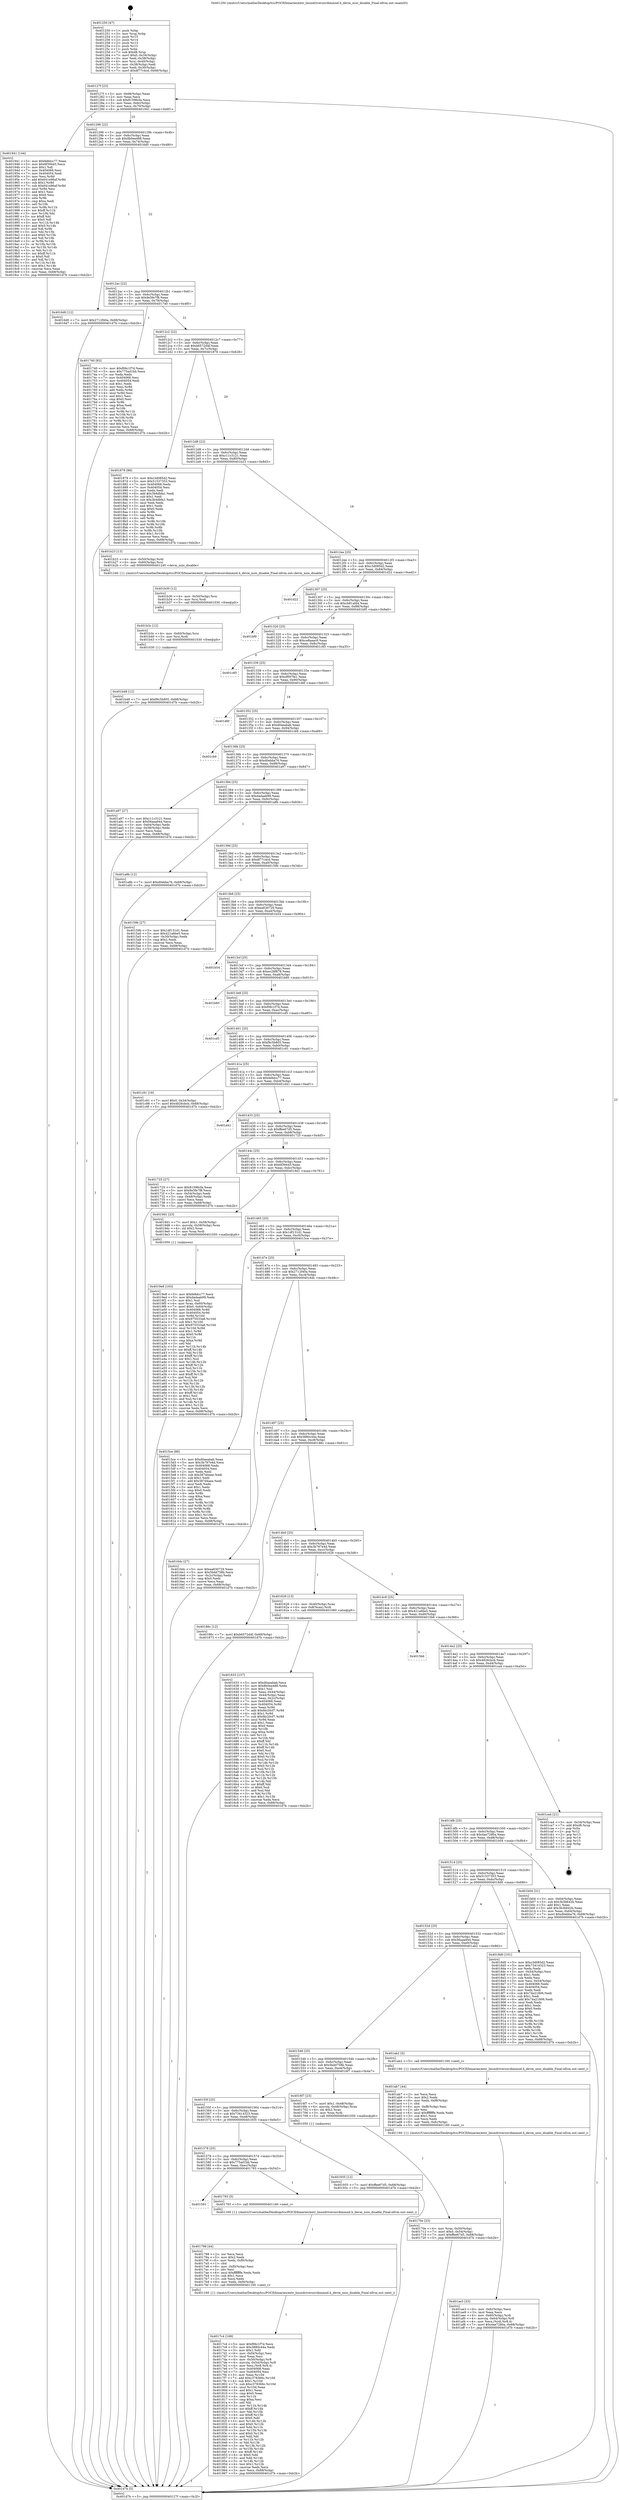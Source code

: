 digraph "0x401250" {
  label = "0x401250 (/mnt/c/Users/mathe/Desktop/tcc/POCII/binaries/extr_linuxdriversnvdimmnd.h_devm_nsio_disable_Final-ollvm.out::main(0))"
  labelloc = "t"
  node[shape=record]

  Entry [label="",width=0.3,height=0.3,shape=circle,fillcolor=black,style=filled]
  "0x40127f" [label="{
     0x40127f [23]\l
     | [instrs]\l
     &nbsp;&nbsp;0x40127f \<+3\>: mov -0x68(%rbp),%eax\l
     &nbsp;&nbsp;0x401282 \<+2\>: mov %eax,%ecx\l
     &nbsp;&nbsp;0x401284 \<+6\>: sub $0x81596cfa,%ecx\l
     &nbsp;&nbsp;0x40128a \<+3\>: mov %eax,-0x6c(%rbp)\l
     &nbsp;&nbsp;0x40128d \<+3\>: mov %ecx,-0x70(%rbp)\l
     &nbsp;&nbsp;0x401290 \<+6\>: je 0000000000401941 \<main+0x6f1\>\l
  }"]
  "0x401941" [label="{
     0x401941 [144]\l
     | [instrs]\l
     &nbsp;&nbsp;0x401941 \<+5\>: mov $0xfe8dcc77,%eax\l
     &nbsp;&nbsp;0x401946 \<+5\>: mov $0x6f39445,%ecx\l
     &nbsp;&nbsp;0x40194b \<+2\>: mov $0x1,%dl\l
     &nbsp;&nbsp;0x40194d \<+7\>: mov 0x404068,%esi\l
     &nbsp;&nbsp;0x401954 \<+7\>: mov 0x404054,%edi\l
     &nbsp;&nbsp;0x40195b \<+3\>: mov %esi,%r8d\l
     &nbsp;&nbsp;0x40195e \<+7\>: add $0x641e96af,%r8d\l
     &nbsp;&nbsp;0x401965 \<+4\>: sub $0x1,%r8d\l
     &nbsp;&nbsp;0x401969 \<+7\>: sub $0x641e96af,%r8d\l
     &nbsp;&nbsp;0x401970 \<+4\>: imul %r8d,%esi\l
     &nbsp;&nbsp;0x401974 \<+3\>: and $0x1,%esi\l
     &nbsp;&nbsp;0x401977 \<+3\>: cmp $0x0,%esi\l
     &nbsp;&nbsp;0x40197a \<+4\>: sete %r9b\l
     &nbsp;&nbsp;0x40197e \<+3\>: cmp $0xa,%edi\l
     &nbsp;&nbsp;0x401981 \<+4\>: setl %r10b\l
     &nbsp;&nbsp;0x401985 \<+3\>: mov %r9b,%r11b\l
     &nbsp;&nbsp;0x401988 \<+4\>: xor $0xff,%r11b\l
     &nbsp;&nbsp;0x40198c \<+3\>: mov %r10b,%bl\l
     &nbsp;&nbsp;0x40198f \<+3\>: xor $0xff,%bl\l
     &nbsp;&nbsp;0x401992 \<+3\>: xor $0x0,%dl\l
     &nbsp;&nbsp;0x401995 \<+3\>: mov %r11b,%r14b\l
     &nbsp;&nbsp;0x401998 \<+4\>: and $0x0,%r14b\l
     &nbsp;&nbsp;0x40199c \<+3\>: and %dl,%r9b\l
     &nbsp;&nbsp;0x40199f \<+3\>: mov %bl,%r15b\l
     &nbsp;&nbsp;0x4019a2 \<+4\>: and $0x0,%r15b\l
     &nbsp;&nbsp;0x4019a6 \<+3\>: and %dl,%r10b\l
     &nbsp;&nbsp;0x4019a9 \<+3\>: or %r9b,%r14b\l
     &nbsp;&nbsp;0x4019ac \<+3\>: or %r10b,%r15b\l
     &nbsp;&nbsp;0x4019af \<+3\>: xor %r15b,%r14b\l
     &nbsp;&nbsp;0x4019b2 \<+3\>: or %bl,%r11b\l
     &nbsp;&nbsp;0x4019b5 \<+4\>: xor $0xff,%r11b\l
     &nbsp;&nbsp;0x4019b9 \<+3\>: or $0x0,%dl\l
     &nbsp;&nbsp;0x4019bc \<+3\>: and %dl,%r11b\l
     &nbsp;&nbsp;0x4019bf \<+3\>: or %r11b,%r14b\l
     &nbsp;&nbsp;0x4019c2 \<+4\>: test $0x1,%r14b\l
     &nbsp;&nbsp;0x4019c6 \<+3\>: cmovne %ecx,%eax\l
     &nbsp;&nbsp;0x4019c9 \<+3\>: mov %eax,-0x68(%rbp)\l
     &nbsp;&nbsp;0x4019cc \<+5\>: jmp 0000000000401d7b \<main+0xb2b\>\l
  }"]
  "0x401296" [label="{
     0x401296 [22]\l
     | [instrs]\l
     &nbsp;&nbsp;0x401296 \<+5\>: jmp 000000000040129b \<main+0x4b\>\l
     &nbsp;&nbsp;0x40129b \<+3\>: mov -0x6c(%rbp),%eax\l
     &nbsp;&nbsp;0x40129e \<+5\>: sub $0x8b0ea488,%eax\l
     &nbsp;&nbsp;0x4012a3 \<+3\>: mov %eax,-0x74(%rbp)\l
     &nbsp;&nbsp;0x4012a6 \<+6\>: je 00000000004016d0 \<main+0x480\>\l
  }"]
  Exit [label="",width=0.3,height=0.3,shape=circle,fillcolor=black,style=filled,peripheries=2]
  "0x4016d0" [label="{
     0x4016d0 [12]\l
     | [instrs]\l
     &nbsp;&nbsp;0x4016d0 \<+7\>: movl $0x2712f40a,-0x68(%rbp)\l
     &nbsp;&nbsp;0x4016d7 \<+5\>: jmp 0000000000401d7b \<main+0xb2b\>\l
  }"]
  "0x4012ac" [label="{
     0x4012ac [22]\l
     | [instrs]\l
     &nbsp;&nbsp;0x4012ac \<+5\>: jmp 00000000004012b1 \<main+0x61\>\l
     &nbsp;&nbsp;0x4012b1 \<+3\>: mov -0x6c(%rbp),%eax\l
     &nbsp;&nbsp;0x4012b4 \<+5\>: sub $0x9e5fe7f8,%eax\l
     &nbsp;&nbsp;0x4012b9 \<+3\>: mov %eax,-0x78(%rbp)\l
     &nbsp;&nbsp;0x4012bc \<+6\>: je 0000000000401740 \<main+0x4f0\>\l
  }"]
  "0x401b48" [label="{
     0x401b48 [12]\l
     | [instrs]\l
     &nbsp;&nbsp;0x401b48 \<+7\>: movl $0xf9c5b805,-0x68(%rbp)\l
     &nbsp;&nbsp;0x401b4f \<+5\>: jmp 0000000000401d7b \<main+0xb2b\>\l
  }"]
  "0x401740" [label="{
     0x401740 [83]\l
     | [instrs]\l
     &nbsp;&nbsp;0x401740 \<+5\>: mov $0xf06c1f7d,%eax\l
     &nbsp;&nbsp;0x401745 \<+5\>: mov $0x775ad1bb,%ecx\l
     &nbsp;&nbsp;0x40174a \<+2\>: xor %edx,%edx\l
     &nbsp;&nbsp;0x40174c \<+7\>: mov 0x404068,%esi\l
     &nbsp;&nbsp;0x401753 \<+7\>: mov 0x404054,%edi\l
     &nbsp;&nbsp;0x40175a \<+3\>: sub $0x1,%edx\l
     &nbsp;&nbsp;0x40175d \<+3\>: mov %esi,%r8d\l
     &nbsp;&nbsp;0x401760 \<+3\>: add %edx,%r8d\l
     &nbsp;&nbsp;0x401763 \<+4\>: imul %r8d,%esi\l
     &nbsp;&nbsp;0x401767 \<+3\>: and $0x1,%esi\l
     &nbsp;&nbsp;0x40176a \<+3\>: cmp $0x0,%esi\l
     &nbsp;&nbsp;0x40176d \<+4\>: sete %r9b\l
     &nbsp;&nbsp;0x401771 \<+3\>: cmp $0xa,%edi\l
     &nbsp;&nbsp;0x401774 \<+4\>: setl %r10b\l
     &nbsp;&nbsp;0x401778 \<+3\>: mov %r9b,%r11b\l
     &nbsp;&nbsp;0x40177b \<+3\>: and %r10b,%r11b\l
     &nbsp;&nbsp;0x40177e \<+3\>: xor %r10b,%r9b\l
     &nbsp;&nbsp;0x401781 \<+3\>: or %r9b,%r11b\l
     &nbsp;&nbsp;0x401784 \<+4\>: test $0x1,%r11b\l
     &nbsp;&nbsp;0x401788 \<+3\>: cmovne %ecx,%eax\l
     &nbsp;&nbsp;0x40178b \<+3\>: mov %eax,-0x68(%rbp)\l
     &nbsp;&nbsp;0x40178e \<+5\>: jmp 0000000000401d7b \<main+0xb2b\>\l
  }"]
  "0x4012c2" [label="{
     0x4012c2 [22]\l
     | [instrs]\l
     &nbsp;&nbsp;0x4012c2 \<+5\>: jmp 00000000004012c7 \<main+0x77\>\l
     &nbsp;&nbsp;0x4012c7 \<+3\>: mov -0x6c(%rbp),%eax\l
     &nbsp;&nbsp;0x4012ca \<+5\>: sub $0xb6572d4f,%eax\l
     &nbsp;&nbsp;0x4012cf \<+3\>: mov %eax,-0x7c(%rbp)\l
     &nbsp;&nbsp;0x4012d2 \<+6\>: je 0000000000401878 \<main+0x628\>\l
  }"]
  "0x401b3c" [label="{
     0x401b3c [12]\l
     | [instrs]\l
     &nbsp;&nbsp;0x401b3c \<+4\>: mov -0x60(%rbp),%rsi\l
     &nbsp;&nbsp;0x401b40 \<+3\>: mov %rsi,%rdi\l
     &nbsp;&nbsp;0x401b43 \<+5\>: call 0000000000401030 \<free@plt\>\l
     | [calls]\l
     &nbsp;&nbsp;0x401030 \{1\} (unknown)\l
  }"]
  "0x401878" [label="{
     0x401878 [88]\l
     | [instrs]\l
     &nbsp;&nbsp;0x401878 \<+5\>: mov $0xc3d085d2,%eax\l
     &nbsp;&nbsp;0x40187d \<+5\>: mov $0x51537353,%ecx\l
     &nbsp;&nbsp;0x401882 \<+7\>: mov 0x404068,%edx\l
     &nbsp;&nbsp;0x401889 \<+7\>: mov 0x404054,%esi\l
     &nbsp;&nbsp;0x401890 \<+2\>: mov %edx,%edi\l
     &nbsp;&nbsp;0x401892 \<+6\>: add $0x3b4dbfa1,%edi\l
     &nbsp;&nbsp;0x401898 \<+3\>: sub $0x1,%edi\l
     &nbsp;&nbsp;0x40189b \<+6\>: sub $0x3b4dbfa1,%edi\l
     &nbsp;&nbsp;0x4018a1 \<+3\>: imul %edi,%edx\l
     &nbsp;&nbsp;0x4018a4 \<+3\>: and $0x1,%edx\l
     &nbsp;&nbsp;0x4018a7 \<+3\>: cmp $0x0,%edx\l
     &nbsp;&nbsp;0x4018aa \<+4\>: sete %r8b\l
     &nbsp;&nbsp;0x4018ae \<+3\>: cmp $0xa,%esi\l
     &nbsp;&nbsp;0x4018b1 \<+4\>: setl %r9b\l
     &nbsp;&nbsp;0x4018b5 \<+3\>: mov %r8b,%r10b\l
     &nbsp;&nbsp;0x4018b8 \<+3\>: and %r9b,%r10b\l
     &nbsp;&nbsp;0x4018bb \<+3\>: xor %r9b,%r8b\l
     &nbsp;&nbsp;0x4018be \<+3\>: or %r8b,%r10b\l
     &nbsp;&nbsp;0x4018c1 \<+4\>: test $0x1,%r10b\l
     &nbsp;&nbsp;0x4018c5 \<+3\>: cmovne %ecx,%eax\l
     &nbsp;&nbsp;0x4018c8 \<+3\>: mov %eax,-0x68(%rbp)\l
     &nbsp;&nbsp;0x4018cb \<+5\>: jmp 0000000000401d7b \<main+0xb2b\>\l
  }"]
  "0x4012d8" [label="{
     0x4012d8 [22]\l
     | [instrs]\l
     &nbsp;&nbsp;0x4012d8 \<+5\>: jmp 00000000004012dd \<main+0x8d\>\l
     &nbsp;&nbsp;0x4012dd \<+3\>: mov -0x6c(%rbp),%eax\l
     &nbsp;&nbsp;0x4012e0 \<+5\>: sub $0xc11c3121,%eax\l
     &nbsp;&nbsp;0x4012e5 \<+3\>: mov %eax,-0x80(%rbp)\l
     &nbsp;&nbsp;0x4012e8 \<+6\>: je 0000000000401b23 \<main+0x8d3\>\l
  }"]
  "0x401b30" [label="{
     0x401b30 [12]\l
     | [instrs]\l
     &nbsp;&nbsp;0x401b30 \<+4\>: mov -0x50(%rbp),%rsi\l
     &nbsp;&nbsp;0x401b34 \<+3\>: mov %rsi,%rdi\l
     &nbsp;&nbsp;0x401b37 \<+5\>: call 0000000000401030 \<free@plt\>\l
     | [calls]\l
     &nbsp;&nbsp;0x401030 \{1\} (unknown)\l
  }"]
  "0x401b23" [label="{
     0x401b23 [13]\l
     | [instrs]\l
     &nbsp;&nbsp;0x401b23 \<+4\>: mov -0x50(%rbp),%rdi\l
     &nbsp;&nbsp;0x401b27 \<+4\>: mov -0x60(%rbp),%rsi\l
     &nbsp;&nbsp;0x401b2b \<+5\>: call 0000000000401240 \<devm_nsio_disable\>\l
     | [calls]\l
     &nbsp;&nbsp;0x401240 \{1\} (/mnt/c/Users/mathe/Desktop/tcc/POCII/binaries/extr_linuxdriversnvdimmnd.h_devm_nsio_disable_Final-ollvm.out::devm_nsio_disable)\l
  }"]
  "0x4012ee" [label="{
     0x4012ee [25]\l
     | [instrs]\l
     &nbsp;&nbsp;0x4012ee \<+5\>: jmp 00000000004012f3 \<main+0xa3\>\l
     &nbsp;&nbsp;0x4012f3 \<+3\>: mov -0x6c(%rbp),%eax\l
     &nbsp;&nbsp;0x4012f6 \<+5\>: sub $0xc3d085d2,%eax\l
     &nbsp;&nbsp;0x4012fb \<+6\>: mov %eax,-0x84(%rbp)\l
     &nbsp;&nbsp;0x401301 \<+6\>: je 0000000000401d22 \<main+0xad2\>\l
  }"]
  "0x401ae3" [label="{
     0x401ae3 [33]\l
     | [instrs]\l
     &nbsp;&nbsp;0x401ae3 \<+6\>: mov -0xfc(%rbp),%ecx\l
     &nbsp;&nbsp;0x401ae9 \<+3\>: imul %eax,%ecx\l
     &nbsp;&nbsp;0x401aec \<+4\>: mov -0x60(%rbp),%rdi\l
     &nbsp;&nbsp;0x401af0 \<+4\>: movslq -0x64(%rbp),%r8\l
     &nbsp;&nbsp;0x401af4 \<+4\>: mov %ecx,(%rdi,%r8,4)\l
     &nbsp;&nbsp;0x401af8 \<+7\>: movl $0x4ae7280a,-0x68(%rbp)\l
     &nbsp;&nbsp;0x401aff \<+5\>: jmp 0000000000401d7b \<main+0xb2b\>\l
  }"]
  "0x401d22" [label="{
     0x401d22\l
  }", style=dashed]
  "0x401307" [label="{
     0x401307 [25]\l
     | [instrs]\l
     &nbsp;&nbsp;0x401307 \<+5\>: jmp 000000000040130c \<main+0xbc\>\l
     &nbsp;&nbsp;0x40130c \<+3\>: mov -0x6c(%rbp),%eax\l
     &nbsp;&nbsp;0x40130f \<+5\>: sub $0xcb81afd4,%eax\l
     &nbsp;&nbsp;0x401314 \<+6\>: mov %eax,-0x88(%rbp)\l
     &nbsp;&nbsp;0x40131a \<+6\>: je 0000000000401bf0 \<main+0x9a0\>\l
  }"]
  "0x401ab7" [label="{
     0x401ab7 [44]\l
     | [instrs]\l
     &nbsp;&nbsp;0x401ab7 \<+2\>: xor %ecx,%ecx\l
     &nbsp;&nbsp;0x401ab9 \<+5\>: mov $0x2,%edx\l
     &nbsp;&nbsp;0x401abe \<+6\>: mov %edx,-0xf8(%rbp)\l
     &nbsp;&nbsp;0x401ac4 \<+1\>: cltd\l
     &nbsp;&nbsp;0x401ac5 \<+6\>: mov -0xf8(%rbp),%esi\l
     &nbsp;&nbsp;0x401acb \<+2\>: idiv %esi\l
     &nbsp;&nbsp;0x401acd \<+6\>: imul $0xfffffffe,%edx,%edx\l
     &nbsp;&nbsp;0x401ad3 \<+3\>: sub $0x1,%ecx\l
     &nbsp;&nbsp;0x401ad6 \<+2\>: sub %ecx,%edx\l
     &nbsp;&nbsp;0x401ad8 \<+6\>: mov %edx,-0xfc(%rbp)\l
     &nbsp;&nbsp;0x401ade \<+5\>: call 0000000000401160 \<next_i\>\l
     | [calls]\l
     &nbsp;&nbsp;0x401160 \{1\} (/mnt/c/Users/mathe/Desktop/tcc/POCII/binaries/extr_linuxdriversnvdimmnd.h_devm_nsio_disable_Final-ollvm.out::next_i)\l
  }"]
  "0x401bf0" [label="{
     0x401bf0\l
  }", style=dashed]
  "0x401320" [label="{
     0x401320 [25]\l
     | [instrs]\l
     &nbsp;&nbsp;0x401320 \<+5\>: jmp 0000000000401325 \<main+0xd5\>\l
     &nbsp;&nbsp;0x401325 \<+3\>: mov -0x6c(%rbp),%eax\l
     &nbsp;&nbsp;0x401328 \<+5\>: sub $0xce8aaac9,%eax\l
     &nbsp;&nbsp;0x40132d \<+6\>: mov %eax,-0x8c(%rbp)\l
     &nbsp;&nbsp;0x401333 \<+6\>: je 0000000000401c85 \<main+0xa35\>\l
  }"]
  "0x4019e8" [label="{
     0x4019e8 [163]\l
     | [instrs]\l
     &nbsp;&nbsp;0x4019e8 \<+5\>: mov $0xfe8dcc77,%ecx\l
     &nbsp;&nbsp;0x4019ed \<+5\>: mov $0xdadaab99,%edx\l
     &nbsp;&nbsp;0x4019f2 \<+3\>: mov $0x1,%sil\l
     &nbsp;&nbsp;0x4019f5 \<+4\>: mov %rax,-0x60(%rbp)\l
     &nbsp;&nbsp;0x4019f9 \<+7\>: movl $0x0,-0x64(%rbp)\l
     &nbsp;&nbsp;0x401a00 \<+8\>: mov 0x404068,%r8d\l
     &nbsp;&nbsp;0x401a08 \<+8\>: mov 0x404054,%r9d\l
     &nbsp;&nbsp;0x401a10 \<+3\>: mov %r8d,%r10d\l
     &nbsp;&nbsp;0x401a13 \<+7\>: sub $0x975533a8,%r10d\l
     &nbsp;&nbsp;0x401a1a \<+4\>: sub $0x1,%r10d\l
     &nbsp;&nbsp;0x401a1e \<+7\>: add $0x975533a8,%r10d\l
     &nbsp;&nbsp;0x401a25 \<+4\>: imul %r10d,%r8d\l
     &nbsp;&nbsp;0x401a29 \<+4\>: and $0x1,%r8d\l
     &nbsp;&nbsp;0x401a2d \<+4\>: cmp $0x0,%r8d\l
     &nbsp;&nbsp;0x401a31 \<+4\>: sete %r11b\l
     &nbsp;&nbsp;0x401a35 \<+4\>: cmp $0xa,%r9d\l
     &nbsp;&nbsp;0x401a39 \<+3\>: setl %bl\l
     &nbsp;&nbsp;0x401a3c \<+3\>: mov %r11b,%r14b\l
     &nbsp;&nbsp;0x401a3f \<+4\>: xor $0xff,%r14b\l
     &nbsp;&nbsp;0x401a43 \<+3\>: mov %bl,%r15b\l
     &nbsp;&nbsp;0x401a46 \<+4\>: xor $0xff,%r15b\l
     &nbsp;&nbsp;0x401a4a \<+4\>: xor $0x1,%sil\l
     &nbsp;&nbsp;0x401a4e \<+3\>: mov %r14b,%r12b\l
     &nbsp;&nbsp;0x401a51 \<+4\>: and $0xff,%r12b\l
     &nbsp;&nbsp;0x401a55 \<+3\>: and %sil,%r11b\l
     &nbsp;&nbsp;0x401a58 \<+3\>: mov %r15b,%r13b\l
     &nbsp;&nbsp;0x401a5b \<+4\>: and $0xff,%r13b\l
     &nbsp;&nbsp;0x401a5f \<+3\>: and %sil,%bl\l
     &nbsp;&nbsp;0x401a62 \<+3\>: or %r11b,%r12b\l
     &nbsp;&nbsp;0x401a65 \<+3\>: or %bl,%r13b\l
     &nbsp;&nbsp;0x401a68 \<+3\>: xor %r13b,%r12b\l
     &nbsp;&nbsp;0x401a6b \<+3\>: or %r15b,%r14b\l
     &nbsp;&nbsp;0x401a6e \<+4\>: xor $0xff,%r14b\l
     &nbsp;&nbsp;0x401a72 \<+4\>: or $0x1,%sil\l
     &nbsp;&nbsp;0x401a76 \<+3\>: and %sil,%r14b\l
     &nbsp;&nbsp;0x401a79 \<+3\>: or %r14b,%r12b\l
     &nbsp;&nbsp;0x401a7c \<+4\>: test $0x1,%r12b\l
     &nbsp;&nbsp;0x401a80 \<+3\>: cmovne %edx,%ecx\l
     &nbsp;&nbsp;0x401a83 \<+3\>: mov %ecx,-0x68(%rbp)\l
     &nbsp;&nbsp;0x401a86 \<+5\>: jmp 0000000000401d7b \<main+0xb2b\>\l
  }"]
  "0x401c85" [label="{
     0x401c85\l
  }", style=dashed]
  "0x401339" [label="{
     0x401339 [25]\l
     | [instrs]\l
     &nbsp;&nbsp;0x401339 \<+5\>: jmp 000000000040133e \<main+0xee\>\l
     &nbsp;&nbsp;0x40133e \<+3\>: mov -0x6c(%rbp),%eax\l
     &nbsp;&nbsp;0x401341 \<+5\>: sub $0xcf097fe1,%eax\l
     &nbsp;&nbsp;0x401346 \<+6\>: mov %eax,-0x90(%rbp)\l
     &nbsp;&nbsp;0x40134c \<+6\>: je 0000000000401d6f \<main+0xb1f\>\l
  }"]
  "0x4017c4" [label="{
     0x4017c4 [168]\l
     | [instrs]\l
     &nbsp;&nbsp;0x4017c4 \<+5\>: mov $0xf06c1f7d,%ecx\l
     &nbsp;&nbsp;0x4017c9 \<+5\>: mov $0x3880c44a,%edx\l
     &nbsp;&nbsp;0x4017ce \<+3\>: mov $0x1,%dil\l
     &nbsp;&nbsp;0x4017d1 \<+6\>: mov -0xf4(%rbp),%esi\l
     &nbsp;&nbsp;0x4017d7 \<+3\>: imul %eax,%esi\l
     &nbsp;&nbsp;0x4017da \<+4\>: mov -0x50(%rbp),%r8\l
     &nbsp;&nbsp;0x4017de \<+4\>: movslq -0x54(%rbp),%r9\l
     &nbsp;&nbsp;0x4017e2 \<+4\>: mov %esi,(%r8,%r9,4)\l
     &nbsp;&nbsp;0x4017e6 \<+7\>: mov 0x404068,%eax\l
     &nbsp;&nbsp;0x4017ed \<+7\>: mov 0x404054,%esi\l
     &nbsp;&nbsp;0x4017f4 \<+3\>: mov %eax,%r10d\l
     &nbsp;&nbsp;0x4017f7 \<+7\>: add $0xc378366c,%r10d\l
     &nbsp;&nbsp;0x4017fe \<+4\>: sub $0x1,%r10d\l
     &nbsp;&nbsp;0x401802 \<+7\>: sub $0xc378366c,%r10d\l
     &nbsp;&nbsp;0x401809 \<+4\>: imul %r10d,%eax\l
     &nbsp;&nbsp;0x40180d \<+3\>: and $0x1,%eax\l
     &nbsp;&nbsp;0x401810 \<+3\>: cmp $0x0,%eax\l
     &nbsp;&nbsp;0x401813 \<+4\>: sete %r11b\l
     &nbsp;&nbsp;0x401817 \<+3\>: cmp $0xa,%esi\l
     &nbsp;&nbsp;0x40181a \<+3\>: setl %bl\l
     &nbsp;&nbsp;0x40181d \<+3\>: mov %r11b,%r14b\l
     &nbsp;&nbsp;0x401820 \<+4\>: xor $0xff,%r14b\l
     &nbsp;&nbsp;0x401824 \<+3\>: mov %bl,%r15b\l
     &nbsp;&nbsp;0x401827 \<+4\>: xor $0xff,%r15b\l
     &nbsp;&nbsp;0x40182b \<+4\>: xor $0x0,%dil\l
     &nbsp;&nbsp;0x40182f \<+3\>: mov %r14b,%r12b\l
     &nbsp;&nbsp;0x401832 \<+4\>: and $0x0,%r12b\l
     &nbsp;&nbsp;0x401836 \<+3\>: and %dil,%r11b\l
     &nbsp;&nbsp;0x401839 \<+3\>: mov %r15b,%r13b\l
     &nbsp;&nbsp;0x40183c \<+4\>: and $0x0,%r13b\l
     &nbsp;&nbsp;0x401840 \<+3\>: and %dil,%bl\l
     &nbsp;&nbsp;0x401843 \<+3\>: or %r11b,%r12b\l
     &nbsp;&nbsp;0x401846 \<+3\>: or %bl,%r13b\l
     &nbsp;&nbsp;0x401849 \<+3\>: xor %r13b,%r12b\l
     &nbsp;&nbsp;0x40184c \<+3\>: or %r15b,%r14b\l
     &nbsp;&nbsp;0x40184f \<+4\>: xor $0xff,%r14b\l
     &nbsp;&nbsp;0x401853 \<+4\>: or $0x0,%dil\l
     &nbsp;&nbsp;0x401857 \<+3\>: and %dil,%r14b\l
     &nbsp;&nbsp;0x40185a \<+3\>: or %r14b,%r12b\l
     &nbsp;&nbsp;0x40185d \<+4\>: test $0x1,%r12b\l
     &nbsp;&nbsp;0x401861 \<+3\>: cmovne %edx,%ecx\l
     &nbsp;&nbsp;0x401864 \<+3\>: mov %ecx,-0x68(%rbp)\l
     &nbsp;&nbsp;0x401867 \<+5\>: jmp 0000000000401d7b \<main+0xb2b\>\l
  }"]
  "0x401d6f" [label="{
     0x401d6f\l
  }", style=dashed]
  "0x401352" [label="{
     0x401352 [25]\l
     | [instrs]\l
     &nbsp;&nbsp;0x401352 \<+5\>: jmp 0000000000401357 \<main+0x107\>\l
     &nbsp;&nbsp;0x401357 \<+3\>: mov -0x6c(%rbp),%eax\l
     &nbsp;&nbsp;0x40135a \<+5\>: sub $0xd0aeabab,%eax\l
     &nbsp;&nbsp;0x40135f \<+6\>: mov %eax,-0x94(%rbp)\l
     &nbsp;&nbsp;0x401365 \<+6\>: je 0000000000401cb9 \<main+0xa69\>\l
  }"]
  "0x401798" [label="{
     0x401798 [44]\l
     | [instrs]\l
     &nbsp;&nbsp;0x401798 \<+2\>: xor %ecx,%ecx\l
     &nbsp;&nbsp;0x40179a \<+5\>: mov $0x2,%edx\l
     &nbsp;&nbsp;0x40179f \<+6\>: mov %edx,-0xf0(%rbp)\l
     &nbsp;&nbsp;0x4017a5 \<+1\>: cltd\l
     &nbsp;&nbsp;0x4017a6 \<+6\>: mov -0xf0(%rbp),%esi\l
     &nbsp;&nbsp;0x4017ac \<+2\>: idiv %esi\l
     &nbsp;&nbsp;0x4017ae \<+6\>: imul $0xfffffffe,%edx,%edx\l
     &nbsp;&nbsp;0x4017b4 \<+3\>: sub $0x1,%ecx\l
     &nbsp;&nbsp;0x4017b7 \<+2\>: sub %ecx,%edx\l
     &nbsp;&nbsp;0x4017b9 \<+6\>: mov %edx,-0xf4(%rbp)\l
     &nbsp;&nbsp;0x4017bf \<+5\>: call 0000000000401160 \<next_i\>\l
     | [calls]\l
     &nbsp;&nbsp;0x401160 \{1\} (/mnt/c/Users/mathe/Desktop/tcc/POCII/binaries/extr_linuxdriversnvdimmnd.h_devm_nsio_disable_Final-ollvm.out::next_i)\l
  }"]
  "0x401cb9" [label="{
     0x401cb9\l
  }", style=dashed]
  "0x40136b" [label="{
     0x40136b [25]\l
     | [instrs]\l
     &nbsp;&nbsp;0x40136b \<+5\>: jmp 0000000000401370 \<main+0x120\>\l
     &nbsp;&nbsp;0x401370 \<+3\>: mov -0x6c(%rbp),%eax\l
     &nbsp;&nbsp;0x401373 \<+5\>: sub $0xd0ebba76,%eax\l
     &nbsp;&nbsp;0x401378 \<+6\>: mov %eax,-0x98(%rbp)\l
     &nbsp;&nbsp;0x40137e \<+6\>: je 0000000000401a97 \<main+0x847\>\l
  }"]
  "0x401591" [label="{
     0x401591\l
  }", style=dashed]
  "0x401a97" [label="{
     0x401a97 [27]\l
     | [instrs]\l
     &nbsp;&nbsp;0x401a97 \<+5\>: mov $0xc11c3121,%eax\l
     &nbsp;&nbsp;0x401a9c \<+5\>: mov $0x56aaa944,%ecx\l
     &nbsp;&nbsp;0x401aa1 \<+3\>: mov -0x64(%rbp),%edx\l
     &nbsp;&nbsp;0x401aa4 \<+3\>: cmp -0x58(%rbp),%edx\l
     &nbsp;&nbsp;0x401aa7 \<+3\>: cmovl %ecx,%eax\l
     &nbsp;&nbsp;0x401aaa \<+3\>: mov %eax,-0x68(%rbp)\l
     &nbsp;&nbsp;0x401aad \<+5\>: jmp 0000000000401d7b \<main+0xb2b\>\l
  }"]
  "0x401384" [label="{
     0x401384 [25]\l
     | [instrs]\l
     &nbsp;&nbsp;0x401384 \<+5\>: jmp 0000000000401389 \<main+0x139\>\l
     &nbsp;&nbsp;0x401389 \<+3\>: mov -0x6c(%rbp),%eax\l
     &nbsp;&nbsp;0x40138c \<+5\>: sub $0xdadaab99,%eax\l
     &nbsp;&nbsp;0x401391 \<+6\>: mov %eax,-0x9c(%rbp)\l
     &nbsp;&nbsp;0x401397 \<+6\>: je 0000000000401a8b \<main+0x83b\>\l
  }"]
  "0x401793" [label="{
     0x401793 [5]\l
     | [instrs]\l
     &nbsp;&nbsp;0x401793 \<+5\>: call 0000000000401160 \<next_i\>\l
     | [calls]\l
     &nbsp;&nbsp;0x401160 \{1\} (/mnt/c/Users/mathe/Desktop/tcc/POCII/binaries/extr_linuxdriversnvdimmnd.h_devm_nsio_disable_Final-ollvm.out::next_i)\l
  }"]
  "0x401a8b" [label="{
     0x401a8b [12]\l
     | [instrs]\l
     &nbsp;&nbsp;0x401a8b \<+7\>: movl $0xd0ebba76,-0x68(%rbp)\l
     &nbsp;&nbsp;0x401a92 \<+5\>: jmp 0000000000401d7b \<main+0xb2b\>\l
  }"]
  "0x40139d" [label="{
     0x40139d [25]\l
     | [instrs]\l
     &nbsp;&nbsp;0x40139d \<+5\>: jmp 00000000004013a2 \<main+0x152\>\l
     &nbsp;&nbsp;0x4013a2 \<+3\>: mov -0x6c(%rbp),%eax\l
     &nbsp;&nbsp;0x4013a5 \<+5\>: sub $0xdf77c4cd,%eax\l
     &nbsp;&nbsp;0x4013aa \<+6\>: mov %eax,-0xa0(%rbp)\l
     &nbsp;&nbsp;0x4013b0 \<+6\>: je 000000000040159b \<main+0x34b\>\l
  }"]
  "0x401578" [label="{
     0x401578 [25]\l
     | [instrs]\l
     &nbsp;&nbsp;0x401578 \<+5\>: jmp 000000000040157d \<main+0x32d\>\l
     &nbsp;&nbsp;0x40157d \<+3\>: mov -0x6c(%rbp),%eax\l
     &nbsp;&nbsp;0x401580 \<+5\>: sub $0x775ad1bb,%eax\l
     &nbsp;&nbsp;0x401585 \<+6\>: mov %eax,-0xec(%rbp)\l
     &nbsp;&nbsp;0x40158b \<+6\>: je 0000000000401793 \<main+0x543\>\l
  }"]
  "0x40159b" [label="{
     0x40159b [27]\l
     | [instrs]\l
     &nbsp;&nbsp;0x40159b \<+5\>: mov $0x1df131d1,%eax\l
     &nbsp;&nbsp;0x4015a0 \<+5\>: mov $0x421a6be5,%ecx\l
     &nbsp;&nbsp;0x4015a5 \<+3\>: mov -0x30(%rbp),%edx\l
     &nbsp;&nbsp;0x4015a8 \<+3\>: cmp $0x2,%edx\l
     &nbsp;&nbsp;0x4015ab \<+3\>: cmovne %ecx,%eax\l
     &nbsp;&nbsp;0x4015ae \<+3\>: mov %eax,-0x68(%rbp)\l
     &nbsp;&nbsp;0x4015b1 \<+5\>: jmp 0000000000401d7b \<main+0xb2b\>\l
  }"]
  "0x4013b6" [label="{
     0x4013b6 [25]\l
     | [instrs]\l
     &nbsp;&nbsp;0x4013b6 \<+5\>: jmp 00000000004013bb \<main+0x16b\>\l
     &nbsp;&nbsp;0x4013bb \<+3\>: mov -0x6c(%rbp),%eax\l
     &nbsp;&nbsp;0x4013be \<+5\>: sub $0xea630729,%eax\l
     &nbsp;&nbsp;0x4013c3 \<+6\>: mov %eax,-0xa4(%rbp)\l
     &nbsp;&nbsp;0x4013c9 \<+6\>: je 0000000000401b54 \<main+0x904\>\l
  }"]
  "0x401d7b" [label="{
     0x401d7b [5]\l
     | [instrs]\l
     &nbsp;&nbsp;0x401d7b \<+5\>: jmp 000000000040127f \<main+0x2f\>\l
  }"]
  "0x401250" [label="{
     0x401250 [47]\l
     | [instrs]\l
     &nbsp;&nbsp;0x401250 \<+1\>: push %rbp\l
     &nbsp;&nbsp;0x401251 \<+3\>: mov %rsp,%rbp\l
     &nbsp;&nbsp;0x401254 \<+2\>: push %r15\l
     &nbsp;&nbsp;0x401256 \<+2\>: push %r14\l
     &nbsp;&nbsp;0x401258 \<+2\>: push %r13\l
     &nbsp;&nbsp;0x40125a \<+2\>: push %r12\l
     &nbsp;&nbsp;0x40125c \<+1\>: push %rbx\l
     &nbsp;&nbsp;0x40125d \<+7\>: sub $0xd8,%rsp\l
     &nbsp;&nbsp;0x401264 \<+7\>: movl $0x0,-0x34(%rbp)\l
     &nbsp;&nbsp;0x40126b \<+3\>: mov %edi,-0x38(%rbp)\l
     &nbsp;&nbsp;0x40126e \<+4\>: mov %rsi,-0x40(%rbp)\l
     &nbsp;&nbsp;0x401272 \<+3\>: mov -0x38(%rbp),%edi\l
     &nbsp;&nbsp;0x401275 \<+3\>: mov %edi,-0x30(%rbp)\l
     &nbsp;&nbsp;0x401278 \<+7\>: movl $0xdf77c4cd,-0x68(%rbp)\l
  }"]
  "0x401935" [label="{
     0x401935 [12]\l
     | [instrs]\l
     &nbsp;&nbsp;0x401935 \<+7\>: movl $0xffee67d5,-0x68(%rbp)\l
     &nbsp;&nbsp;0x40193c \<+5\>: jmp 0000000000401d7b \<main+0xb2b\>\l
  }"]
  "0x401b54" [label="{
     0x401b54\l
  }", style=dashed]
  "0x4013cf" [label="{
     0x4013cf [25]\l
     | [instrs]\l
     &nbsp;&nbsp;0x4013cf \<+5\>: jmp 00000000004013d4 \<main+0x184\>\l
     &nbsp;&nbsp;0x4013d4 \<+3\>: mov -0x6c(%rbp),%eax\l
     &nbsp;&nbsp;0x4013d7 \<+5\>: sub $0xec28f878,%eax\l
     &nbsp;&nbsp;0x4013dc \<+6\>: mov %eax,-0xa8(%rbp)\l
     &nbsp;&nbsp;0x4013e2 \<+6\>: je 0000000000401b60 \<main+0x910\>\l
  }"]
  "0x40170e" [label="{
     0x40170e [23]\l
     | [instrs]\l
     &nbsp;&nbsp;0x40170e \<+4\>: mov %rax,-0x50(%rbp)\l
     &nbsp;&nbsp;0x401712 \<+7\>: movl $0x0,-0x54(%rbp)\l
     &nbsp;&nbsp;0x401719 \<+7\>: movl $0xffee67d5,-0x68(%rbp)\l
     &nbsp;&nbsp;0x401720 \<+5\>: jmp 0000000000401d7b \<main+0xb2b\>\l
  }"]
  "0x401b60" [label="{
     0x401b60\l
  }", style=dashed]
  "0x4013e8" [label="{
     0x4013e8 [25]\l
     | [instrs]\l
     &nbsp;&nbsp;0x4013e8 \<+5\>: jmp 00000000004013ed \<main+0x19d\>\l
     &nbsp;&nbsp;0x4013ed \<+3\>: mov -0x6c(%rbp),%eax\l
     &nbsp;&nbsp;0x4013f0 \<+5\>: sub $0xf06c1f7d,%eax\l
     &nbsp;&nbsp;0x4013f5 \<+6\>: mov %eax,-0xac(%rbp)\l
     &nbsp;&nbsp;0x4013fb \<+6\>: je 0000000000401cd5 \<main+0xa85\>\l
  }"]
  "0x40155f" [label="{
     0x40155f [25]\l
     | [instrs]\l
     &nbsp;&nbsp;0x40155f \<+5\>: jmp 0000000000401564 \<main+0x314\>\l
     &nbsp;&nbsp;0x401564 \<+3\>: mov -0x6c(%rbp),%eax\l
     &nbsp;&nbsp;0x401567 \<+5\>: sub $0x73414323,%eax\l
     &nbsp;&nbsp;0x40156c \<+6\>: mov %eax,-0xe8(%rbp)\l
     &nbsp;&nbsp;0x401572 \<+6\>: je 0000000000401935 \<main+0x6e5\>\l
  }"]
  "0x401cd5" [label="{
     0x401cd5\l
  }", style=dashed]
  "0x401401" [label="{
     0x401401 [25]\l
     | [instrs]\l
     &nbsp;&nbsp;0x401401 \<+5\>: jmp 0000000000401406 \<main+0x1b6\>\l
     &nbsp;&nbsp;0x401406 \<+3\>: mov -0x6c(%rbp),%eax\l
     &nbsp;&nbsp;0x401409 \<+5\>: sub $0xf9c5b805,%eax\l
     &nbsp;&nbsp;0x40140e \<+6\>: mov %eax,-0xb0(%rbp)\l
     &nbsp;&nbsp;0x401414 \<+6\>: je 0000000000401c91 \<main+0xa41\>\l
  }"]
  "0x4016f7" [label="{
     0x4016f7 [23]\l
     | [instrs]\l
     &nbsp;&nbsp;0x4016f7 \<+7\>: movl $0x1,-0x48(%rbp)\l
     &nbsp;&nbsp;0x4016fe \<+4\>: movslq -0x48(%rbp),%rax\l
     &nbsp;&nbsp;0x401702 \<+4\>: shl $0x2,%rax\l
     &nbsp;&nbsp;0x401706 \<+3\>: mov %rax,%rdi\l
     &nbsp;&nbsp;0x401709 \<+5\>: call 0000000000401050 \<malloc@plt\>\l
     | [calls]\l
     &nbsp;&nbsp;0x401050 \{1\} (unknown)\l
  }"]
  "0x401c91" [label="{
     0x401c91 [19]\l
     | [instrs]\l
     &nbsp;&nbsp;0x401c91 \<+7\>: movl $0x0,-0x34(%rbp)\l
     &nbsp;&nbsp;0x401c98 \<+7\>: movl $0x4826cbcb,-0x68(%rbp)\l
     &nbsp;&nbsp;0x401c9f \<+5\>: jmp 0000000000401d7b \<main+0xb2b\>\l
  }"]
  "0x40141a" [label="{
     0x40141a [25]\l
     | [instrs]\l
     &nbsp;&nbsp;0x40141a \<+5\>: jmp 000000000040141f \<main+0x1cf\>\l
     &nbsp;&nbsp;0x40141f \<+3\>: mov -0x6c(%rbp),%eax\l
     &nbsp;&nbsp;0x401422 \<+5\>: sub $0xfe8dcc77,%eax\l
     &nbsp;&nbsp;0x401427 \<+6\>: mov %eax,-0xb4(%rbp)\l
     &nbsp;&nbsp;0x40142d \<+6\>: je 0000000000401d41 \<main+0xaf1\>\l
  }"]
  "0x401546" [label="{
     0x401546 [25]\l
     | [instrs]\l
     &nbsp;&nbsp;0x401546 \<+5\>: jmp 000000000040154b \<main+0x2fb\>\l
     &nbsp;&nbsp;0x40154b \<+3\>: mov -0x6c(%rbp),%eax\l
     &nbsp;&nbsp;0x40154e \<+5\>: sub $0x5bdd758b,%eax\l
     &nbsp;&nbsp;0x401553 \<+6\>: mov %eax,-0xe4(%rbp)\l
     &nbsp;&nbsp;0x401559 \<+6\>: je 00000000004016f7 \<main+0x4a7\>\l
  }"]
  "0x401d41" [label="{
     0x401d41\l
  }", style=dashed]
  "0x401433" [label="{
     0x401433 [25]\l
     | [instrs]\l
     &nbsp;&nbsp;0x401433 \<+5\>: jmp 0000000000401438 \<main+0x1e8\>\l
     &nbsp;&nbsp;0x401438 \<+3\>: mov -0x6c(%rbp),%eax\l
     &nbsp;&nbsp;0x40143b \<+5\>: sub $0xffee67d5,%eax\l
     &nbsp;&nbsp;0x401440 \<+6\>: mov %eax,-0xb8(%rbp)\l
     &nbsp;&nbsp;0x401446 \<+6\>: je 0000000000401725 \<main+0x4d5\>\l
  }"]
  "0x401ab2" [label="{
     0x401ab2 [5]\l
     | [instrs]\l
     &nbsp;&nbsp;0x401ab2 \<+5\>: call 0000000000401160 \<next_i\>\l
     | [calls]\l
     &nbsp;&nbsp;0x401160 \{1\} (/mnt/c/Users/mathe/Desktop/tcc/POCII/binaries/extr_linuxdriversnvdimmnd.h_devm_nsio_disable_Final-ollvm.out::next_i)\l
  }"]
  "0x401725" [label="{
     0x401725 [27]\l
     | [instrs]\l
     &nbsp;&nbsp;0x401725 \<+5\>: mov $0x81596cfa,%eax\l
     &nbsp;&nbsp;0x40172a \<+5\>: mov $0x9e5fe7f8,%ecx\l
     &nbsp;&nbsp;0x40172f \<+3\>: mov -0x54(%rbp),%edx\l
     &nbsp;&nbsp;0x401732 \<+3\>: cmp -0x48(%rbp),%edx\l
     &nbsp;&nbsp;0x401735 \<+3\>: cmovl %ecx,%eax\l
     &nbsp;&nbsp;0x401738 \<+3\>: mov %eax,-0x68(%rbp)\l
     &nbsp;&nbsp;0x40173b \<+5\>: jmp 0000000000401d7b \<main+0xb2b\>\l
  }"]
  "0x40144c" [label="{
     0x40144c [25]\l
     | [instrs]\l
     &nbsp;&nbsp;0x40144c \<+5\>: jmp 0000000000401451 \<main+0x201\>\l
     &nbsp;&nbsp;0x401451 \<+3\>: mov -0x6c(%rbp),%eax\l
     &nbsp;&nbsp;0x401454 \<+5\>: sub $0x6f39445,%eax\l
     &nbsp;&nbsp;0x401459 \<+6\>: mov %eax,-0xbc(%rbp)\l
     &nbsp;&nbsp;0x40145f \<+6\>: je 00000000004019d1 \<main+0x781\>\l
  }"]
  "0x40152d" [label="{
     0x40152d [25]\l
     | [instrs]\l
     &nbsp;&nbsp;0x40152d \<+5\>: jmp 0000000000401532 \<main+0x2e2\>\l
     &nbsp;&nbsp;0x401532 \<+3\>: mov -0x6c(%rbp),%eax\l
     &nbsp;&nbsp;0x401535 \<+5\>: sub $0x56aaa944,%eax\l
     &nbsp;&nbsp;0x40153a \<+6\>: mov %eax,-0xe0(%rbp)\l
     &nbsp;&nbsp;0x401540 \<+6\>: je 0000000000401ab2 \<main+0x862\>\l
  }"]
  "0x4019d1" [label="{
     0x4019d1 [23]\l
     | [instrs]\l
     &nbsp;&nbsp;0x4019d1 \<+7\>: movl $0x1,-0x58(%rbp)\l
     &nbsp;&nbsp;0x4019d8 \<+4\>: movslq -0x58(%rbp),%rax\l
     &nbsp;&nbsp;0x4019dc \<+4\>: shl $0x2,%rax\l
     &nbsp;&nbsp;0x4019e0 \<+3\>: mov %rax,%rdi\l
     &nbsp;&nbsp;0x4019e3 \<+5\>: call 0000000000401050 \<malloc@plt\>\l
     | [calls]\l
     &nbsp;&nbsp;0x401050 \{1\} (unknown)\l
  }"]
  "0x401465" [label="{
     0x401465 [25]\l
     | [instrs]\l
     &nbsp;&nbsp;0x401465 \<+5\>: jmp 000000000040146a \<main+0x21a\>\l
     &nbsp;&nbsp;0x40146a \<+3\>: mov -0x6c(%rbp),%eax\l
     &nbsp;&nbsp;0x40146d \<+5\>: sub $0x1df131d1,%eax\l
     &nbsp;&nbsp;0x401472 \<+6\>: mov %eax,-0xc0(%rbp)\l
     &nbsp;&nbsp;0x401478 \<+6\>: je 00000000004015ce \<main+0x37e\>\l
  }"]
  "0x4018d0" [label="{
     0x4018d0 [101]\l
     | [instrs]\l
     &nbsp;&nbsp;0x4018d0 \<+5\>: mov $0xc3d085d2,%eax\l
     &nbsp;&nbsp;0x4018d5 \<+5\>: mov $0x73414323,%ecx\l
     &nbsp;&nbsp;0x4018da \<+2\>: xor %edx,%edx\l
     &nbsp;&nbsp;0x4018dc \<+3\>: mov -0x54(%rbp),%esi\l
     &nbsp;&nbsp;0x4018df \<+3\>: sub $0x1,%edx\l
     &nbsp;&nbsp;0x4018e2 \<+2\>: sub %edx,%esi\l
     &nbsp;&nbsp;0x4018e4 \<+3\>: mov %esi,-0x54(%rbp)\l
     &nbsp;&nbsp;0x4018e7 \<+7\>: mov 0x404068,%edx\l
     &nbsp;&nbsp;0x4018ee \<+7\>: mov 0x404054,%esi\l
     &nbsp;&nbsp;0x4018f5 \<+2\>: mov %edx,%edi\l
     &nbsp;&nbsp;0x4018f7 \<+6\>: sub $0x74a21806,%edi\l
     &nbsp;&nbsp;0x4018fd \<+3\>: sub $0x1,%edi\l
     &nbsp;&nbsp;0x401900 \<+6\>: add $0x74a21806,%edi\l
     &nbsp;&nbsp;0x401906 \<+3\>: imul %edi,%edx\l
     &nbsp;&nbsp;0x401909 \<+3\>: and $0x1,%edx\l
     &nbsp;&nbsp;0x40190c \<+3\>: cmp $0x0,%edx\l
     &nbsp;&nbsp;0x40190f \<+4\>: sete %r8b\l
     &nbsp;&nbsp;0x401913 \<+3\>: cmp $0xa,%esi\l
     &nbsp;&nbsp;0x401916 \<+4\>: setl %r9b\l
     &nbsp;&nbsp;0x40191a \<+3\>: mov %r8b,%r10b\l
     &nbsp;&nbsp;0x40191d \<+3\>: and %r9b,%r10b\l
     &nbsp;&nbsp;0x401920 \<+3\>: xor %r9b,%r8b\l
     &nbsp;&nbsp;0x401923 \<+3\>: or %r8b,%r10b\l
     &nbsp;&nbsp;0x401926 \<+4\>: test $0x1,%r10b\l
     &nbsp;&nbsp;0x40192a \<+3\>: cmovne %ecx,%eax\l
     &nbsp;&nbsp;0x40192d \<+3\>: mov %eax,-0x68(%rbp)\l
     &nbsp;&nbsp;0x401930 \<+5\>: jmp 0000000000401d7b \<main+0xb2b\>\l
  }"]
  "0x4015ce" [label="{
     0x4015ce [88]\l
     | [instrs]\l
     &nbsp;&nbsp;0x4015ce \<+5\>: mov $0xd0aeabab,%eax\l
     &nbsp;&nbsp;0x4015d3 \<+5\>: mov $0x3b797e4d,%ecx\l
     &nbsp;&nbsp;0x4015d8 \<+7\>: mov 0x404068,%edx\l
     &nbsp;&nbsp;0x4015df \<+7\>: mov 0x404054,%esi\l
     &nbsp;&nbsp;0x4015e6 \<+2\>: mov %edx,%edi\l
     &nbsp;&nbsp;0x4015e8 \<+6\>: sub $0x387d4aee,%edi\l
     &nbsp;&nbsp;0x4015ee \<+3\>: sub $0x1,%edi\l
     &nbsp;&nbsp;0x4015f1 \<+6\>: add $0x387d4aee,%edi\l
     &nbsp;&nbsp;0x4015f7 \<+3\>: imul %edi,%edx\l
     &nbsp;&nbsp;0x4015fa \<+3\>: and $0x1,%edx\l
     &nbsp;&nbsp;0x4015fd \<+3\>: cmp $0x0,%edx\l
     &nbsp;&nbsp;0x401600 \<+4\>: sete %r8b\l
     &nbsp;&nbsp;0x401604 \<+3\>: cmp $0xa,%esi\l
     &nbsp;&nbsp;0x401607 \<+4\>: setl %r9b\l
     &nbsp;&nbsp;0x40160b \<+3\>: mov %r8b,%r10b\l
     &nbsp;&nbsp;0x40160e \<+3\>: and %r9b,%r10b\l
     &nbsp;&nbsp;0x401611 \<+3\>: xor %r9b,%r8b\l
     &nbsp;&nbsp;0x401614 \<+3\>: or %r8b,%r10b\l
     &nbsp;&nbsp;0x401617 \<+4\>: test $0x1,%r10b\l
     &nbsp;&nbsp;0x40161b \<+3\>: cmovne %ecx,%eax\l
     &nbsp;&nbsp;0x40161e \<+3\>: mov %eax,-0x68(%rbp)\l
     &nbsp;&nbsp;0x401621 \<+5\>: jmp 0000000000401d7b \<main+0xb2b\>\l
  }"]
  "0x40147e" [label="{
     0x40147e [25]\l
     | [instrs]\l
     &nbsp;&nbsp;0x40147e \<+5\>: jmp 0000000000401483 \<main+0x233\>\l
     &nbsp;&nbsp;0x401483 \<+3\>: mov -0x6c(%rbp),%eax\l
     &nbsp;&nbsp;0x401486 \<+5\>: sub $0x2712f40a,%eax\l
     &nbsp;&nbsp;0x40148b \<+6\>: mov %eax,-0xc4(%rbp)\l
     &nbsp;&nbsp;0x401491 \<+6\>: je 00000000004016dc \<main+0x48c\>\l
  }"]
  "0x401514" [label="{
     0x401514 [25]\l
     | [instrs]\l
     &nbsp;&nbsp;0x401514 \<+5\>: jmp 0000000000401519 \<main+0x2c9\>\l
     &nbsp;&nbsp;0x401519 \<+3\>: mov -0x6c(%rbp),%eax\l
     &nbsp;&nbsp;0x40151c \<+5\>: sub $0x51537353,%eax\l
     &nbsp;&nbsp;0x401521 \<+6\>: mov %eax,-0xdc(%rbp)\l
     &nbsp;&nbsp;0x401527 \<+6\>: je 00000000004018d0 \<main+0x680\>\l
  }"]
  "0x4016dc" [label="{
     0x4016dc [27]\l
     | [instrs]\l
     &nbsp;&nbsp;0x4016dc \<+5\>: mov $0xea630729,%eax\l
     &nbsp;&nbsp;0x4016e1 \<+5\>: mov $0x5bdd758b,%ecx\l
     &nbsp;&nbsp;0x4016e6 \<+3\>: mov -0x2c(%rbp),%edx\l
     &nbsp;&nbsp;0x4016e9 \<+3\>: cmp $0x0,%edx\l
     &nbsp;&nbsp;0x4016ec \<+3\>: cmove %ecx,%eax\l
     &nbsp;&nbsp;0x4016ef \<+3\>: mov %eax,-0x68(%rbp)\l
     &nbsp;&nbsp;0x4016f2 \<+5\>: jmp 0000000000401d7b \<main+0xb2b\>\l
  }"]
  "0x401497" [label="{
     0x401497 [25]\l
     | [instrs]\l
     &nbsp;&nbsp;0x401497 \<+5\>: jmp 000000000040149c \<main+0x24c\>\l
     &nbsp;&nbsp;0x40149c \<+3\>: mov -0x6c(%rbp),%eax\l
     &nbsp;&nbsp;0x40149f \<+5\>: sub $0x3880c44a,%eax\l
     &nbsp;&nbsp;0x4014a4 \<+6\>: mov %eax,-0xc8(%rbp)\l
     &nbsp;&nbsp;0x4014aa \<+6\>: je 000000000040186c \<main+0x61c\>\l
  }"]
  "0x401b04" [label="{
     0x401b04 [31]\l
     | [instrs]\l
     &nbsp;&nbsp;0x401b04 \<+3\>: mov -0x64(%rbp),%eax\l
     &nbsp;&nbsp;0x401b07 \<+5\>: sub $0x3b3b642b,%eax\l
     &nbsp;&nbsp;0x401b0c \<+3\>: add $0x1,%eax\l
     &nbsp;&nbsp;0x401b0f \<+5\>: add $0x3b3b642b,%eax\l
     &nbsp;&nbsp;0x401b14 \<+3\>: mov %eax,-0x64(%rbp)\l
     &nbsp;&nbsp;0x401b17 \<+7\>: movl $0xd0ebba76,-0x68(%rbp)\l
     &nbsp;&nbsp;0x401b1e \<+5\>: jmp 0000000000401d7b \<main+0xb2b\>\l
  }"]
  "0x40186c" [label="{
     0x40186c [12]\l
     | [instrs]\l
     &nbsp;&nbsp;0x40186c \<+7\>: movl $0xb6572d4f,-0x68(%rbp)\l
     &nbsp;&nbsp;0x401873 \<+5\>: jmp 0000000000401d7b \<main+0xb2b\>\l
  }"]
  "0x4014b0" [label="{
     0x4014b0 [25]\l
     | [instrs]\l
     &nbsp;&nbsp;0x4014b0 \<+5\>: jmp 00000000004014b5 \<main+0x265\>\l
     &nbsp;&nbsp;0x4014b5 \<+3\>: mov -0x6c(%rbp),%eax\l
     &nbsp;&nbsp;0x4014b8 \<+5\>: sub $0x3b797e4d,%eax\l
     &nbsp;&nbsp;0x4014bd \<+6\>: mov %eax,-0xcc(%rbp)\l
     &nbsp;&nbsp;0x4014c3 \<+6\>: je 0000000000401626 \<main+0x3d6\>\l
  }"]
  "0x4014fb" [label="{
     0x4014fb [25]\l
     | [instrs]\l
     &nbsp;&nbsp;0x4014fb \<+5\>: jmp 0000000000401500 \<main+0x2b0\>\l
     &nbsp;&nbsp;0x401500 \<+3\>: mov -0x6c(%rbp),%eax\l
     &nbsp;&nbsp;0x401503 \<+5\>: sub $0x4ae7280a,%eax\l
     &nbsp;&nbsp;0x401508 \<+6\>: mov %eax,-0xd8(%rbp)\l
     &nbsp;&nbsp;0x40150e \<+6\>: je 0000000000401b04 \<main+0x8b4\>\l
  }"]
  "0x401626" [label="{
     0x401626 [13]\l
     | [instrs]\l
     &nbsp;&nbsp;0x401626 \<+4\>: mov -0x40(%rbp),%rax\l
     &nbsp;&nbsp;0x40162a \<+4\>: mov 0x8(%rax),%rdi\l
     &nbsp;&nbsp;0x40162e \<+5\>: call 0000000000401060 \<atoi@plt\>\l
     | [calls]\l
     &nbsp;&nbsp;0x401060 \{1\} (unknown)\l
  }"]
  "0x4014c9" [label="{
     0x4014c9 [25]\l
     | [instrs]\l
     &nbsp;&nbsp;0x4014c9 \<+5\>: jmp 00000000004014ce \<main+0x27e\>\l
     &nbsp;&nbsp;0x4014ce \<+3\>: mov -0x6c(%rbp),%eax\l
     &nbsp;&nbsp;0x4014d1 \<+5\>: sub $0x421a6be5,%eax\l
     &nbsp;&nbsp;0x4014d6 \<+6\>: mov %eax,-0xd0(%rbp)\l
     &nbsp;&nbsp;0x4014dc \<+6\>: je 00000000004015b6 \<main+0x366\>\l
  }"]
  "0x401633" [label="{
     0x401633 [157]\l
     | [instrs]\l
     &nbsp;&nbsp;0x401633 \<+5\>: mov $0xd0aeabab,%ecx\l
     &nbsp;&nbsp;0x401638 \<+5\>: mov $0x8b0ea488,%edx\l
     &nbsp;&nbsp;0x40163d \<+3\>: mov $0x1,%sil\l
     &nbsp;&nbsp;0x401640 \<+3\>: mov %eax,-0x44(%rbp)\l
     &nbsp;&nbsp;0x401643 \<+3\>: mov -0x44(%rbp),%eax\l
     &nbsp;&nbsp;0x401646 \<+3\>: mov %eax,-0x2c(%rbp)\l
     &nbsp;&nbsp;0x401649 \<+7\>: mov 0x404068,%eax\l
     &nbsp;&nbsp;0x401650 \<+8\>: mov 0x404054,%r8d\l
     &nbsp;&nbsp;0x401658 \<+3\>: mov %eax,%r9d\l
     &nbsp;&nbsp;0x40165b \<+7\>: add $0xfdc20cf7,%r9d\l
     &nbsp;&nbsp;0x401662 \<+4\>: sub $0x1,%r9d\l
     &nbsp;&nbsp;0x401666 \<+7\>: sub $0xfdc20cf7,%r9d\l
     &nbsp;&nbsp;0x40166d \<+4\>: imul %r9d,%eax\l
     &nbsp;&nbsp;0x401671 \<+3\>: and $0x1,%eax\l
     &nbsp;&nbsp;0x401674 \<+3\>: cmp $0x0,%eax\l
     &nbsp;&nbsp;0x401677 \<+4\>: sete %r10b\l
     &nbsp;&nbsp;0x40167b \<+4\>: cmp $0xa,%r8d\l
     &nbsp;&nbsp;0x40167f \<+4\>: setl %r11b\l
     &nbsp;&nbsp;0x401683 \<+3\>: mov %r10b,%bl\l
     &nbsp;&nbsp;0x401686 \<+3\>: xor $0xff,%bl\l
     &nbsp;&nbsp;0x401689 \<+3\>: mov %r11b,%r14b\l
     &nbsp;&nbsp;0x40168c \<+4\>: xor $0xff,%r14b\l
     &nbsp;&nbsp;0x401690 \<+4\>: xor $0x0,%sil\l
     &nbsp;&nbsp;0x401694 \<+3\>: mov %bl,%r15b\l
     &nbsp;&nbsp;0x401697 \<+4\>: and $0x0,%r15b\l
     &nbsp;&nbsp;0x40169b \<+3\>: and %sil,%r10b\l
     &nbsp;&nbsp;0x40169e \<+3\>: mov %r14b,%r12b\l
     &nbsp;&nbsp;0x4016a1 \<+4\>: and $0x0,%r12b\l
     &nbsp;&nbsp;0x4016a5 \<+3\>: and %sil,%r11b\l
     &nbsp;&nbsp;0x4016a8 \<+3\>: or %r10b,%r15b\l
     &nbsp;&nbsp;0x4016ab \<+3\>: or %r11b,%r12b\l
     &nbsp;&nbsp;0x4016ae \<+3\>: xor %r12b,%r15b\l
     &nbsp;&nbsp;0x4016b1 \<+3\>: or %r14b,%bl\l
     &nbsp;&nbsp;0x4016b4 \<+3\>: xor $0xff,%bl\l
     &nbsp;&nbsp;0x4016b7 \<+4\>: or $0x0,%sil\l
     &nbsp;&nbsp;0x4016bb \<+3\>: and %sil,%bl\l
     &nbsp;&nbsp;0x4016be \<+3\>: or %bl,%r15b\l
     &nbsp;&nbsp;0x4016c1 \<+4\>: test $0x1,%r15b\l
     &nbsp;&nbsp;0x4016c5 \<+3\>: cmovne %edx,%ecx\l
     &nbsp;&nbsp;0x4016c8 \<+3\>: mov %ecx,-0x68(%rbp)\l
     &nbsp;&nbsp;0x4016cb \<+5\>: jmp 0000000000401d7b \<main+0xb2b\>\l
  }"]
  "0x401ca4" [label="{
     0x401ca4 [21]\l
     | [instrs]\l
     &nbsp;&nbsp;0x401ca4 \<+3\>: mov -0x34(%rbp),%eax\l
     &nbsp;&nbsp;0x401ca7 \<+7\>: add $0xd8,%rsp\l
     &nbsp;&nbsp;0x401cae \<+1\>: pop %rbx\l
     &nbsp;&nbsp;0x401caf \<+2\>: pop %r12\l
     &nbsp;&nbsp;0x401cb1 \<+2\>: pop %r13\l
     &nbsp;&nbsp;0x401cb3 \<+2\>: pop %r14\l
     &nbsp;&nbsp;0x401cb5 \<+2\>: pop %r15\l
     &nbsp;&nbsp;0x401cb7 \<+1\>: pop %rbp\l
     &nbsp;&nbsp;0x401cb8 \<+1\>: ret\l
  }"]
  "0x4015b6" [label="{
     0x4015b6\l
  }", style=dashed]
  "0x4014e2" [label="{
     0x4014e2 [25]\l
     | [instrs]\l
     &nbsp;&nbsp;0x4014e2 \<+5\>: jmp 00000000004014e7 \<main+0x297\>\l
     &nbsp;&nbsp;0x4014e7 \<+3\>: mov -0x6c(%rbp),%eax\l
     &nbsp;&nbsp;0x4014ea \<+5\>: sub $0x4826cbcb,%eax\l
     &nbsp;&nbsp;0x4014ef \<+6\>: mov %eax,-0xd4(%rbp)\l
     &nbsp;&nbsp;0x4014f5 \<+6\>: je 0000000000401ca4 \<main+0xa54\>\l
  }"]
  Entry -> "0x401250" [label=" 1"]
  "0x40127f" -> "0x401941" [label=" 1"]
  "0x40127f" -> "0x401296" [label=" 23"]
  "0x401ca4" -> Exit [label=" 1"]
  "0x401296" -> "0x4016d0" [label=" 1"]
  "0x401296" -> "0x4012ac" [label=" 22"]
  "0x401c91" -> "0x401d7b" [label=" 1"]
  "0x4012ac" -> "0x401740" [label=" 1"]
  "0x4012ac" -> "0x4012c2" [label=" 21"]
  "0x401b48" -> "0x401d7b" [label=" 1"]
  "0x4012c2" -> "0x401878" [label=" 1"]
  "0x4012c2" -> "0x4012d8" [label=" 20"]
  "0x401b3c" -> "0x401b48" [label=" 1"]
  "0x4012d8" -> "0x401b23" [label=" 1"]
  "0x4012d8" -> "0x4012ee" [label=" 19"]
  "0x401b30" -> "0x401b3c" [label=" 1"]
  "0x4012ee" -> "0x401d22" [label=" 0"]
  "0x4012ee" -> "0x401307" [label=" 19"]
  "0x401b23" -> "0x401b30" [label=" 1"]
  "0x401307" -> "0x401bf0" [label=" 0"]
  "0x401307" -> "0x401320" [label=" 19"]
  "0x401b04" -> "0x401d7b" [label=" 1"]
  "0x401320" -> "0x401c85" [label=" 0"]
  "0x401320" -> "0x401339" [label=" 19"]
  "0x401ae3" -> "0x401d7b" [label=" 1"]
  "0x401339" -> "0x401d6f" [label=" 0"]
  "0x401339" -> "0x401352" [label=" 19"]
  "0x401ab7" -> "0x401ae3" [label=" 1"]
  "0x401352" -> "0x401cb9" [label=" 0"]
  "0x401352" -> "0x40136b" [label=" 19"]
  "0x401ab2" -> "0x401ab7" [label=" 1"]
  "0x40136b" -> "0x401a97" [label=" 2"]
  "0x40136b" -> "0x401384" [label=" 17"]
  "0x401a97" -> "0x401d7b" [label=" 2"]
  "0x401384" -> "0x401a8b" [label=" 1"]
  "0x401384" -> "0x40139d" [label=" 16"]
  "0x401a8b" -> "0x401d7b" [label=" 1"]
  "0x40139d" -> "0x40159b" [label=" 1"]
  "0x40139d" -> "0x4013b6" [label=" 15"]
  "0x40159b" -> "0x401d7b" [label=" 1"]
  "0x401250" -> "0x40127f" [label=" 1"]
  "0x401d7b" -> "0x40127f" [label=" 23"]
  "0x4019d1" -> "0x4019e8" [label=" 1"]
  "0x4013b6" -> "0x401b54" [label=" 0"]
  "0x4013b6" -> "0x4013cf" [label=" 15"]
  "0x401941" -> "0x401d7b" [label=" 1"]
  "0x4013cf" -> "0x401b60" [label=" 0"]
  "0x4013cf" -> "0x4013e8" [label=" 15"]
  "0x4018d0" -> "0x401d7b" [label=" 1"]
  "0x4013e8" -> "0x401cd5" [label=" 0"]
  "0x4013e8" -> "0x401401" [label=" 15"]
  "0x401878" -> "0x401d7b" [label=" 1"]
  "0x401401" -> "0x401c91" [label=" 1"]
  "0x401401" -> "0x40141a" [label=" 14"]
  "0x40186c" -> "0x401d7b" [label=" 1"]
  "0x40141a" -> "0x401d41" [label=" 0"]
  "0x40141a" -> "0x401433" [label=" 14"]
  "0x401798" -> "0x4017c4" [label=" 1"]
  "0x401433" -> "0x401725" [label=" 2"]
  "0x401433" -> "0x40144c" [label=" 12"]
  "0x401793" -> "0x401798" [label=" 1"]
  "0x40144c" -> "0x4019d1" [label=" 1"]
  "0x40144c" -> "0x401465" [label=" 11"]
  "0x401578" -> "0x401793" [label=" 1"]
  "0x401465" -> "0x4015ce" [label=" 1"]
  "0x401465" -> "0x40147e" [label=" 10"]
  "0x4015ce" -> "0x401d7b" [label=" 1"]
  "0x4019e8" -> "0x401d7b" [label=" 1"]
  "0x40147e" -> "0x4016dc" [label=" 1"]
  "0x40147e" -> "0x401497" [label=" 9"]
  "0x40155f" -> "0x401935" [label=" 1"]
  "0x401497" -> "0x40186c" [label=" 1"]
  "0x401497" -> "0x4014b0" [label=" 8"]
  "0x401935" -> "0x401d7b" [label=" 1"]
  "0x4014b0" -> "0x401626" [label=" 1"]
  "0x4014b0" -> "0x4014c9" [label=" 7"]
  "0x401626" -> "0x401633" [label=" 1"]
  "0x401633" -> "0x401d7b" [label=" 1"]
  "0x4016d0" -> "0x401d7b" [label=" 1"]
  "0x4016dc" -> "0x401d7b" [label=" 1"]
  "0x401725" -> "0x401d7b" [label=" 2"]
  "0x4014c9" -> "0x4015b6" [label=" 0"]
  "0x4014c9" -> "0x4014e2" [label=" 7"]
  "0x40170e" -> "0x401d7b" [label=" 1"]
  "0x4014e2" -> "0x401ca4" [label=" 1"]
  "0x4014e2" -> "0x4014fb" [label=" 6"]
  "0x401740" -> "0x401d7b" [label=" 1"]
  "0x4014fb" -> "0x401b04" [label=" 1"]
  "0x4014fb" -> "0x401514" [label=" 5"]
  "0x40155f" -> "0x401578" [label=" 1"]
  "0x401514" -> "0x4018d0" [label=" 1"]
  "0x401514" -> "0x40152d" [label=" 4"]
  "0x401578" -> "0x401591" [label=" 0"]
  "0x40152d" -> "0x401ab2" [label=" 1"]
  "0x40152d" -> "0x401546" [label=" 3"]
  "0x4017c4" -> "0x401d7b" [label=" 1"]
  "0x401546" -> "0x4016f7" [label=" 1"]
  "0x401546" -> "0x40155f" [label=" 2"]
  "0x4016f7" -> "0x40170e" [label=" 1"]
}
